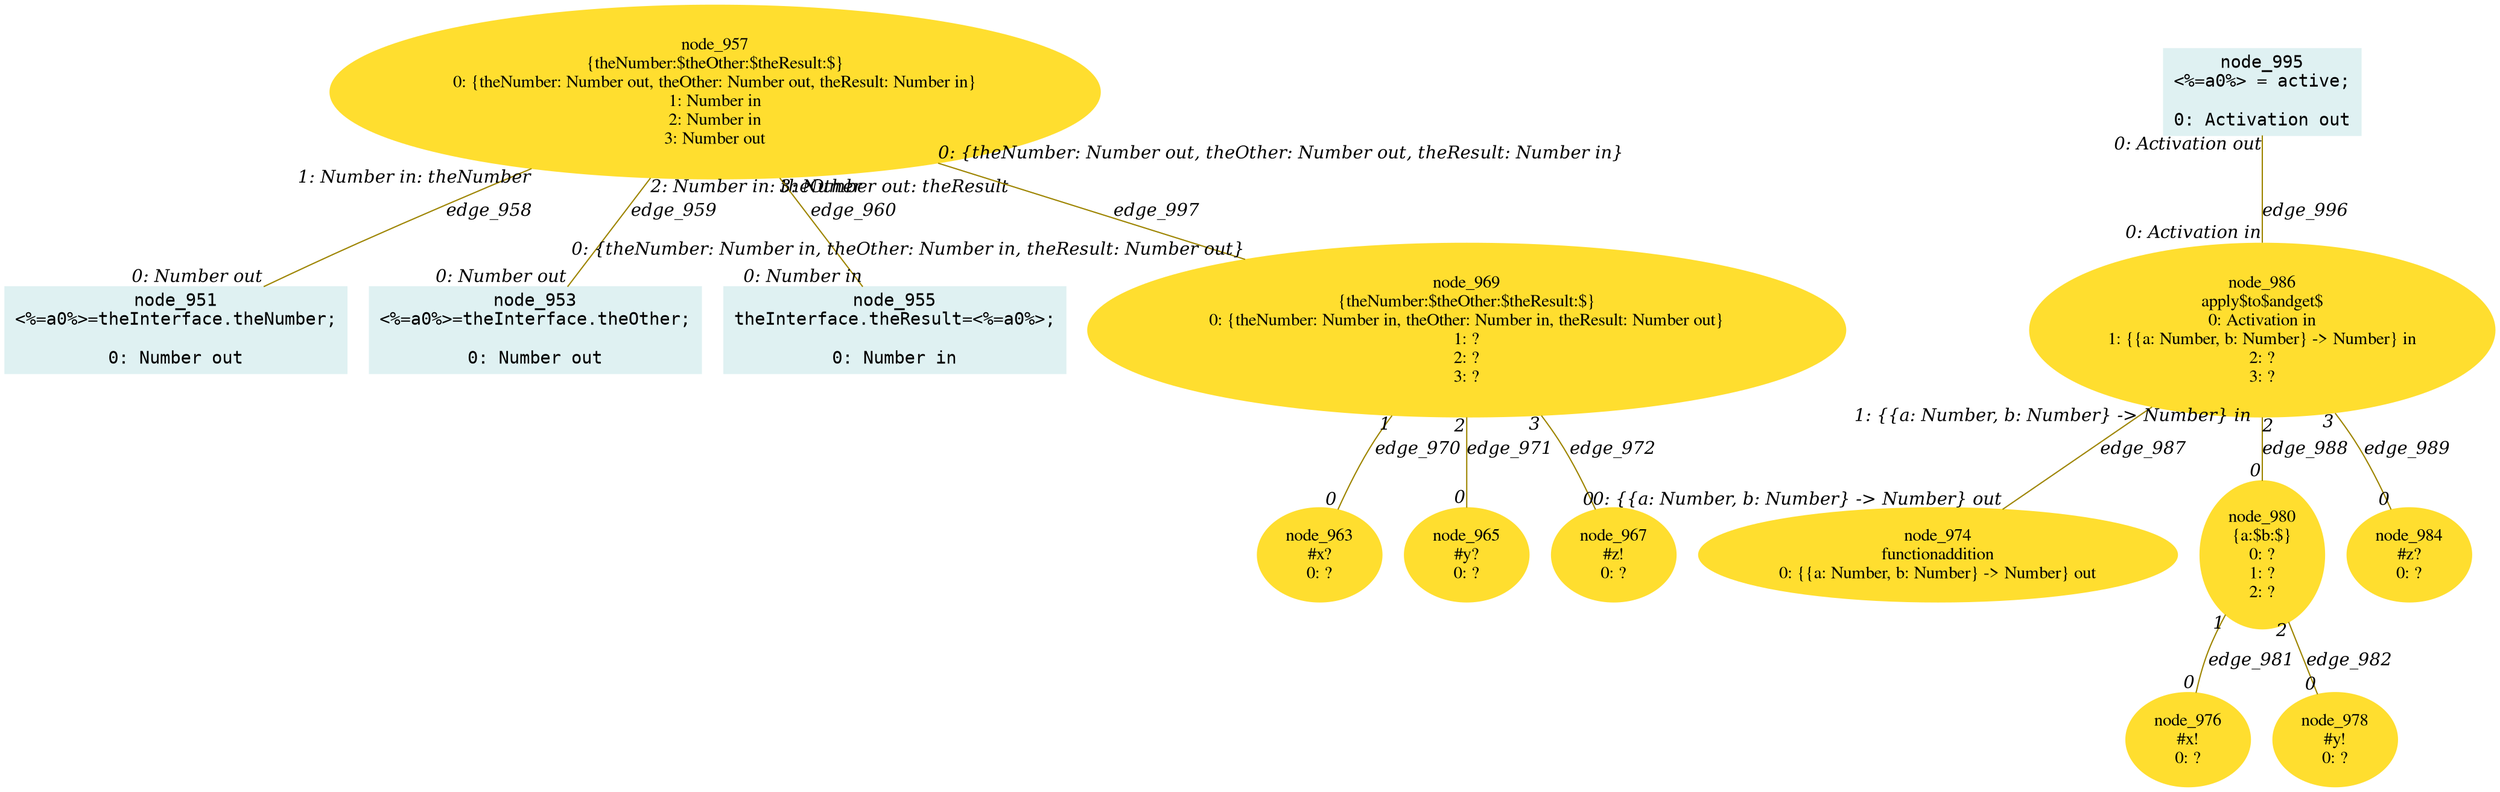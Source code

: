 digraph g{node_951 [shape="box", style="filled", color="#dff1f2", fontname="Courier", label="node_951
<%=a0%>=theInterface.theNumber;

0: Number out" ]
node_953 [shape="box", style="filled", color="#dff1f2", fontname="Courier", label="node_953
<%=a0%>=theInterface.theOther;

0: Number out" ]
node_955 [shape="box", style="filled", color="#dff1f2", fontname="Courier", label="node_955
theInterface.theResult=<%=a0%>;

0: Number in" ]
node_957 [shape="ellipse", style="filled", color="#ffde2f", fontname="Times", label="node_957
{theNumber:$theOther:$theResult:$}
0: {theNumber: Number out, theOther: Number out, theResult: Number in}
1: Number in
2: Number in
3: Number out" ]
node_963 [shape="ellipse", style="filled", color="#ffde2f", fontname="Times", label="node_963
#x?
0: ?" ]
node_965 [shape="ellipse", style="filled", color="#ffde2f", fontname="Times", label="node_965
#y?
0: ?" ]
node_967 [shape="ellipse", style="filled", color="#ffde2f", fontname="Times", label="node_967
#z!
0: ?" ]
node_969 [shape="ellipse", style="filled", color="#ffde2f", fontname="Times", label="node_969
{theNumber:$theOther:$theResult:$}
0: {theNumber: Number in, theOther: Number in, theResult: Number out}
1: ?
2: ?
3: ?" ]
node_974 [shape="ellipse", style="filled", color="#ffde2f", fontname="Times", label="node_974
functionaddition
0: {{a: Number, b: Number} -> Number} out" ]
node_976 [shape="ellipse", style="filled", color="#ffde2f", fontname="Times", label="node_976
#x!
0: ?" ]
node_978 [shape="ellipse", style="filled", color="#ffde2f", fontname="Times", label="node_978
#y!
0: ?" ]
node_980 [shape="ellipse", style="filled", color="#ffde2f", fontname="Times", label="node_980
{a:$b:$}
0: ?
1: ?
2: ?" ]
node_984 [shape="ellipse", style="filled", color="#ffde2f", fontname="Times", label="node_984
#z?
0: ?" ]
node_986 [shape="ellipse", style="filled", color="#ffde2f", fontname="Times", label="node_986
apply$to$andget$
0: Activation in
1: {{a: Number, b: Number} -> Number} in
2: ?
3: ?" ]
node_995 [shape="box", style="filled", color="#dff1f2", fontname="Courier", label="node_995
<%=a0%> = active;

0: Activation out" ]
node_957 -> node_951 [dir=none, arrowHead=none, fontname="Times-Italic", arrowsize=1, color="#9d8400", label="edge_958",  headlabel="0: Number out", taillabel="1: Number in: theNumber" ]
node_957 -> node_953 [dir=none, arrowHead=none, fontname="Times-Italic", arrowsize=1, color="#9d8400", label="edge_959",  headlabel="0: Number out", taillabel="2: Number in: theOther" ]
node_957 -> node_955 [dir=none, arrowHead=none, fontname="Times-Italic", arrowsize=1, color="#9d8400", label="edge_960",  headlabel="0: Number in", taillabel="3: Number out: theResult" ]
node_969 -> node_963 [dir=none, arrowHead=none, fontname="Times-Italic", arrowsize=1, color="#9d8400", label="edge_970",  headlabel="0", taillabel="1" ]
node_969 -> node_965 [dir=none, arrowHead=none, fontname="Times-Italic", arrowsize=1, color="#9d8400", label="edge_971",  headlabel="0", taillabel="2" ]
node_969 -> node_967 [dir=none, arrowHead=none, fontname="Times-Italic", arrowsize=1, color="#9d8400", label="edge_972",  headlabel="0", taillabel="3" ]
node_980 -> node_976 [dir=none, arrowHead=none, fontname="Times-Italic", arrowsize=1, color="#9d8400", label="edge_981",  headlabel="0", taillabel="1" ]
node_980 -> node_978 [dir=none, arrowHead=none, fontname="Times-Italic", arrowsize=1, color="#9d8400", label="edge_982",  headlabel="0", taillabel="2" ]
node_986 -> node_974 [dir=none, arrowHead=none, fontname="Times-Italic", arrowsize=1, color="#9d8400", label="edge_987",  headlabel="0: {{a: Number, b: Number} -> Number} out", taillabel="1: {{a: Number, b: Number} -> Number} in" ]
node_986 -> node_980 [dir=none, arrowHead=none, fontname="Times-Italic", arrowsize=1, color="#9d8400", label="edge_988",  headlabel="0", taillabel="2" ]
node_986 -> node_984 [dir=none, arrowHead=none, fontname="Times-Italic", arrowsize=1, color="#9d8400", label="edge_989",  headlabel="0", taillabel="3" ]
node_995 -> node_986 [dir=none, arrowHead=none, fontname="Times-Italic", arrowsize=1, color="#9d8400", label="edge_996",  headlabel="0: Activation in", taillabel="0: Activation out" ]
node_957 -> node_969 [dir=none, arrowHead=none, fontname="Times-Italic", arrowsize=1, color="#9d8400", label="edge_997",  headlabel="0: {theNumber: Number in, theOther: Number in, theResult: Number out}", taillabel="0: {theNumber: Number out, theOther: Number out, theResult: Number in}" ]
}